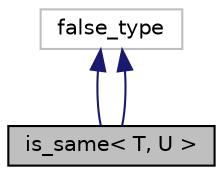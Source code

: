digraph "is_same&lt; T, U &gt;"
{
  edge [fontname="Helvetica",fontsize="10",labelfontname="Helvetica",labelfontsize="10"];
  node [fontname="Helvetica",fontsize="10",shape=record];
  Node1 [label="is_same\< T, U \>",height=0.2,width=0.4,color="black", fillcolor="grey75", style="filled", fontcolor="black"];
  Node2 -> Node1 [dir="back",color="midnightblue",fontsize="10",style="solid",fontname="Helvetica"];
  Node2 [label="false_type",height=0.2,width=0.4,color="grey75", fillcolor="white", style="filled"];
  Node2 -> Node1 [dir="back",color="midnightblue",fontsize="10",style="solid",fontname="Helvetica"];
}
